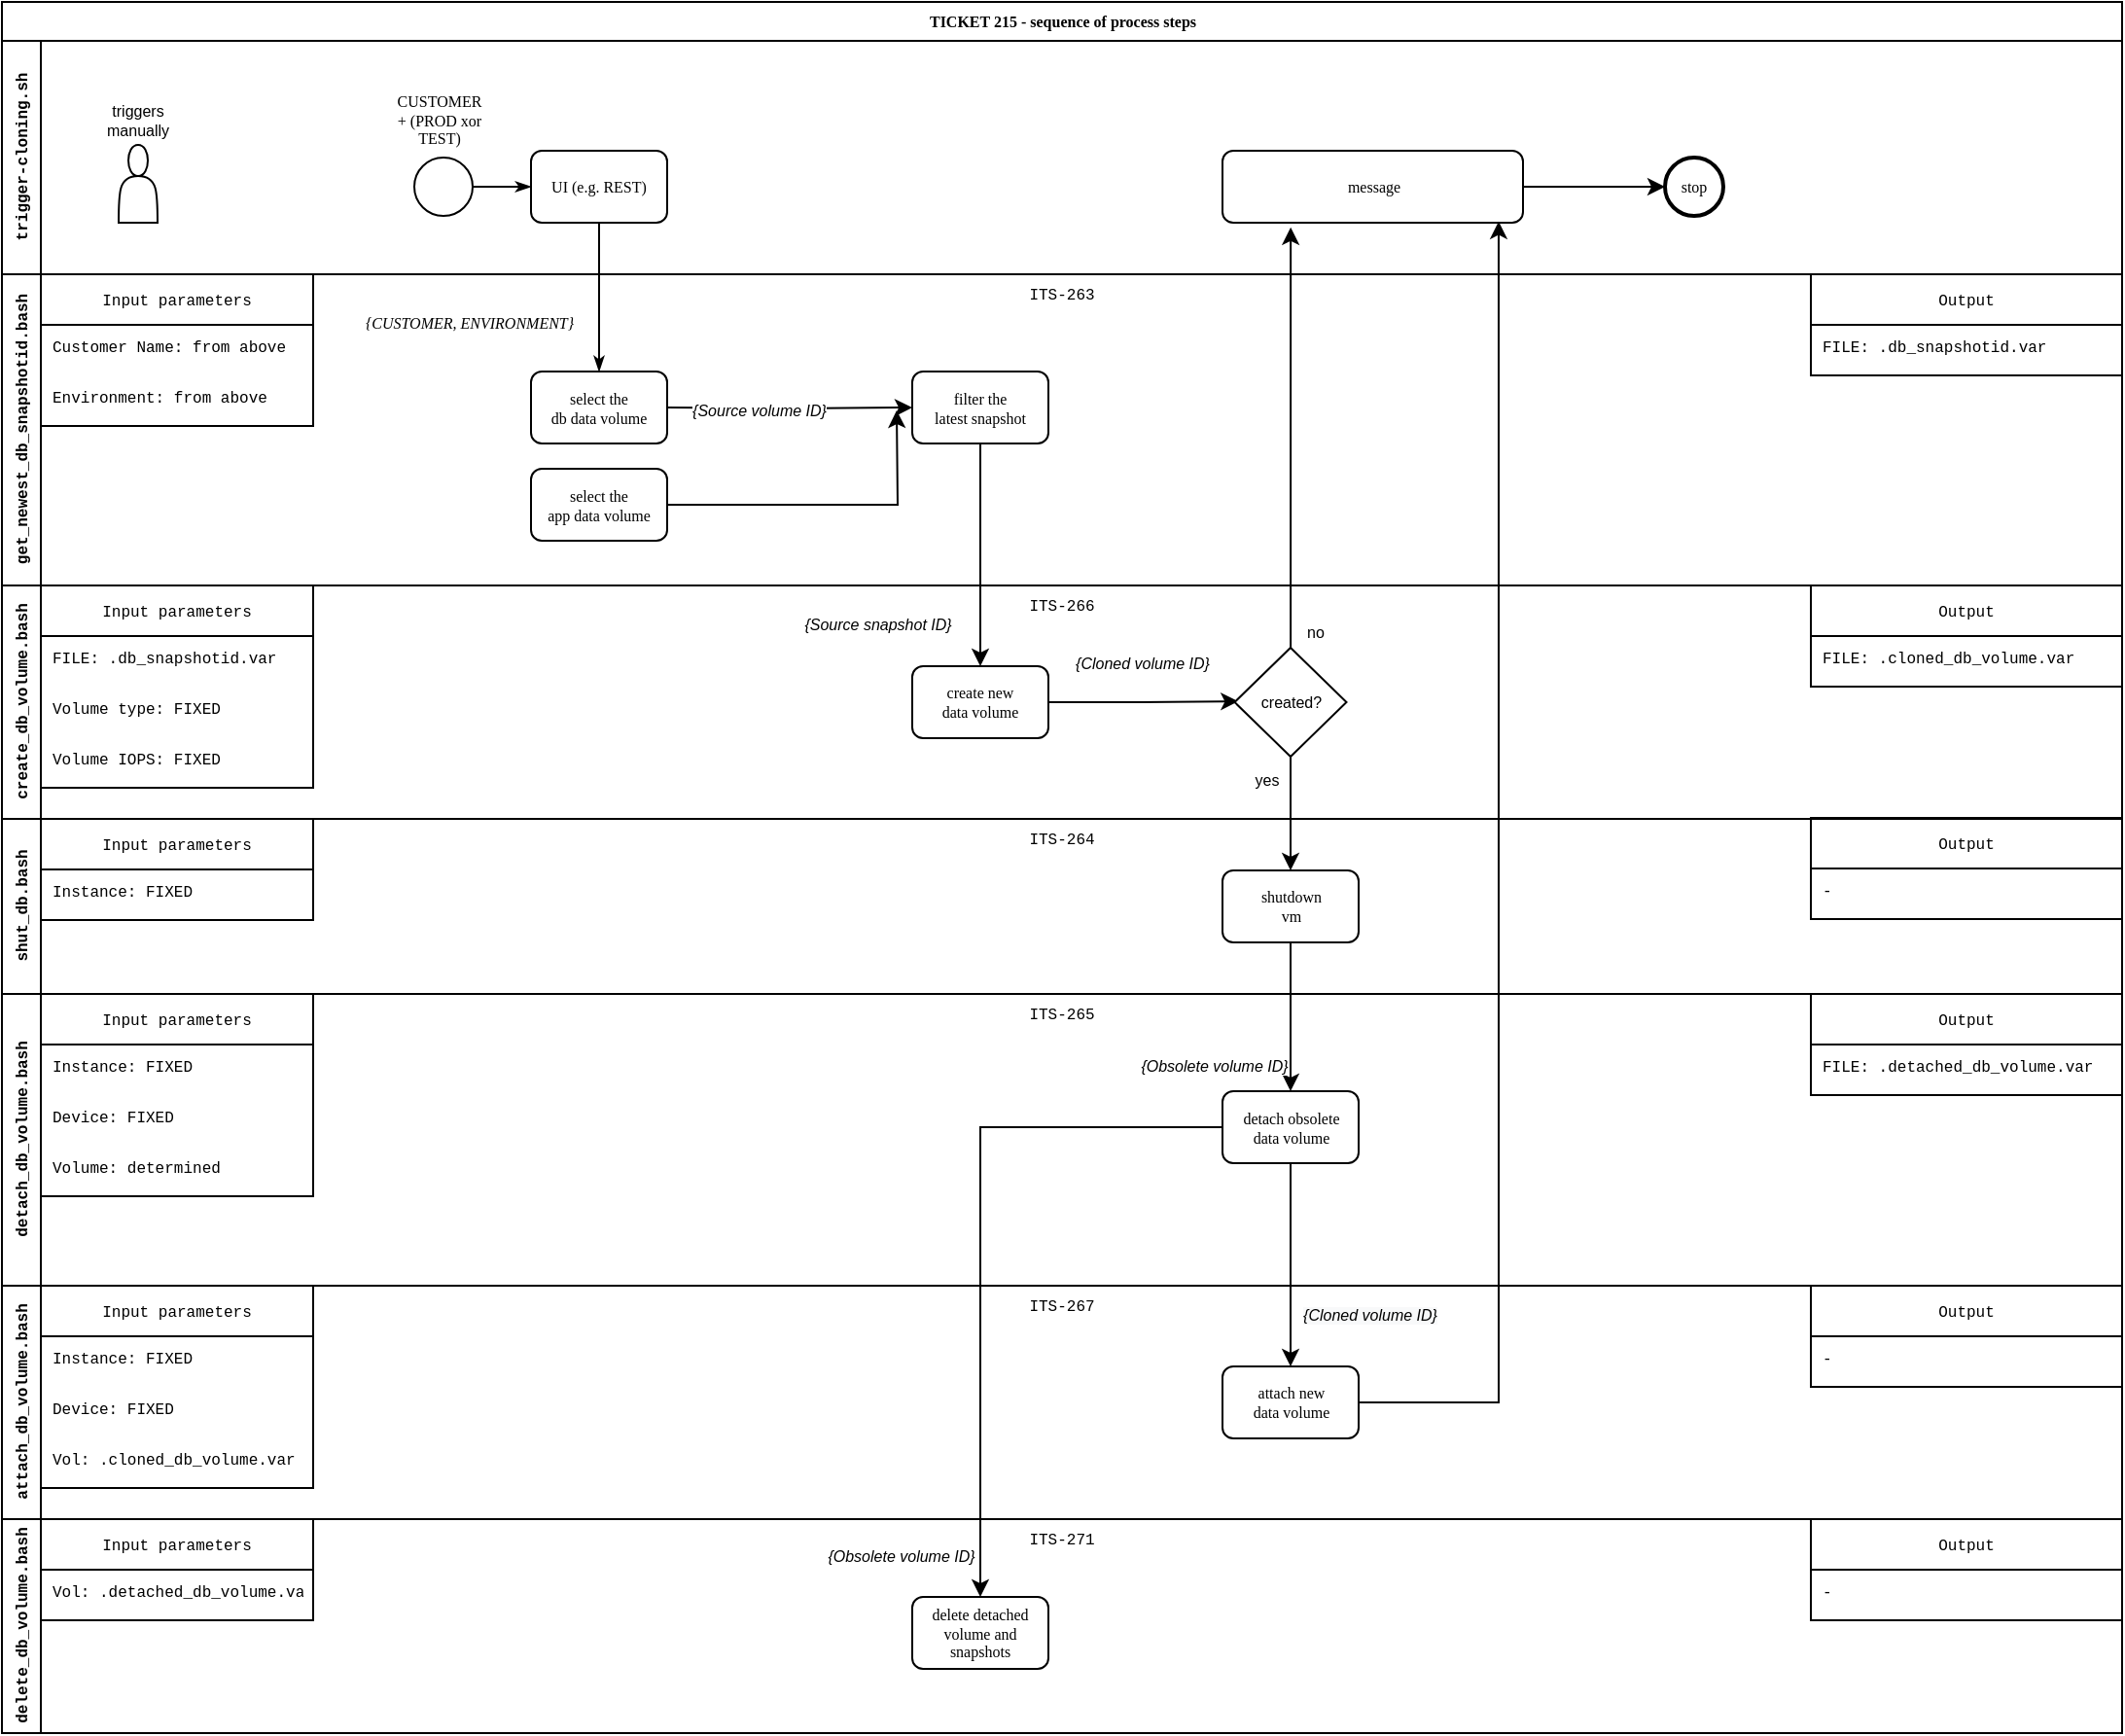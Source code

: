 <mxfile version="16.6.1" type="github">
  <diagram name="Page-1" id="c7488fd3-1785-93aa-aadb-54a6760d102a">
    <mxGraphModel dx="721" dy="310" grid="1" gridSize="10" guides="1" tooltips="1" connect="1" arrows="1" fold="1" page="1" pageScale="1" pageWidth="1169" pageHeight="827" background="none" math="0" shadow="0">
      <root>
        <mxCell id="0" />
        <mxCell id="1" parent="0" />
        <mxCell id="2b4e8129b02d487f-1" value="TICKET 215 - sequence of process steps" style="swimlane;html=1;childLayout=stackLayout;horizontal=1;startSize=20;horizontalStack=0;rounded=0;shadow=0;labelBackgroundColor=none;strokeWidth=1;fontFamily=Verdana;fontSize=8;align=center;" parent="1" vertex="1">
          <mxGeometry x="190" y="100" width="1090" height="890" as="geometry" />
        </mxCell>
        <mxCell id="2b4e8129b02d487f-2" value="trigger-cloning.sh" style="swimlane;html=1;startSize=20;horizontal=0;fontFamily=Courier New;fontSize=8;" parent="2b4e8129b02d487f-1" vertex="1">
          <mxGeometry y="20" width="1090" height="120" as="geometry" />
        </mxCell>
        <mxCell id="2b4e8129b02d487f-18" style="edgeStyle=orthogonalEdgeStyle;rounded=0;html=1;labelBackgroundColor=none;startArrow=none;startFill=0;startSize=5;endArrow=classicThin;endFill=1;endSize=5;jettySize=auto;orthogonalLoop=1;strokeWidth=1;fontFamily=Verdana;fontSize=8" parent="2b4e8129b02d487f-2" source="2b4e8129b02d487f-5" target="2b4e8129b02d487f-6" edge="1">
          <mxGeometry relative="1" as="geometry" />
        </mxCell>
        <mxCell id="2b4e8129b02d487f-5" value="CUSTOMER + (PROD xor TEST)" style="ellipse;whiteSpace=wrap;html=1;rounded=0;shadow=0;labelBackgroundColor=none;strokeWidth=1;fontFamily=Verdana;fontSize=8;align=center;movableLabel=1;" parent="2b4e8129b02d487f-2" vertex="1">
          <mxGeometry x="212" y="60" width="30" height="30" as="geometry">
            <mxPoint x="-2" y="-34" as="offset" />
          </mxGeometry>
        </mxCell>
        <mxCell id="2b4e8129b02d487f-6" value="UI (e.g. REST)" style="rounded=1;whiteSpace=wrap;html=1;shadow=0;labelBackgroundColor=none;strokeWidth=1;fontFamily=Verdana;fontSize=8;align=center;" parent="2b4e8129b02d487f-2" vertex="1">
          <mxGeometry x="272" y="56.5" width="70" height="37" as="geometry" />
        </mxCell>
        <mxCell id="8-xNJwOsNSznoQY5V4Vt-67" style="edgeStyle=orthogonalEdgeStyle;rounded=0;orthogonalLoop=1;jettySize=auto;html=1;entryX=0;entryY=0.5;entryDx=0;entryDy=0;fontFamily=Courier New;fontSize=8;endArrow=classic;endFill=1;strokeColor=#000000;" parent="2b4e8129b02d487f-2" source="2b4e8129b02d487f-9" target="2b4e8129b02d487f-11" edge="1">
          <mxGeometry relative="1" as="geometry" />
        </mxCell>
        <mxCell id="2b4e8129b02d487f-9" value="message" style="rounded=1;whiteSpace=wrap;html=1;shadow=0;labelBackgroundColor=none;strokeWidth=1;fontFamily=Verdana;fontSize=8;align=center;" parent="2b4e8129b02d487f-2" vertex="1">
          <mxGeometry x="627.5" y="56.5" width="154.5" height="37" as="geometry" />
        </mxCell>
        <mxCell id="2b4e8129b02d487f-11" value="stop" style="ellipse;whiteSpace=wrap;html=1;rounded=0;shadow=0;labelBackgroundColor=none;strokeWidth=2;fontFamily=Verdana;fontSize=8;align=center;" parent="2b4e8129b02d487f-2" vertex="1">
          <mxGeometry x="855" y="60" width="30" height="30" as="geometry" />
        </mxCell>
        <mxCell id="8-xNJwOsNSznoQY5V4Vt-18" value="triggers&lt;br&gt;manually" style="shape=actor;whiteSpace=wrap;html=1;fontSize=8;labelPadding=0;strokeOpacity=100;movableLabel=1;align=center;" parent="2b4e8129b02d487f-2" vertex="1">
          <mxGeometry x="60" y="53.5" width="20" height="40" as="geometry">
            <mxPoint y="-33" as="offset" />
          </mxGeometry>
        </mxCell>
        <mxCell id="2b4e8129b02d487f-24" value="&lt;i&gt;&lt;br&gt;{CUSTOMER, ENVIRONMENT}&lt;/i&gt;" style="edgeStyle=orthogonalEdgeStyle;rounded=0;html=1;labelBackgroundColor=none;startArrow=none;startFill=0;startSize=5;endArrow=classicThin;endFill=1;endSize=5;jettySize=auto;orthogonalLoop=1;strokeWidth=1;fontFamily=Verdana;fontSize=8;fontColor=#000000;" parent="2b4e8129b02d487f-1" source="2b4e8129b02d487f-6" target="2b4e8129b02d487f-12" edge="1">
          <mxGeometry x="0.216" y="-67" relative="1" as="geometry">
            <mxPoint as="offset" />
          </mxGeometry>
        </mxCell>
        <mxCell id="2b4e8129b02d487f-3" value="get_newest_db_snapshotid.bash" style="swimlane;html=1;startSize=20;horizontal=0;fontSize=8;fontFamily=Courier New;" parent="2b4e8129b02d487f-1" vertex="1">
          <mxGeometry y="140" width="1090" height="160" as="geometry" />
        </mxCell>
        <mxCell id="8-xNJwOsNSznoQY5V4Vt-2" value="&lt;font style=&quot;font-size: 8px&quot;&gt;&lt;i&gt;{Source volume ID}&lt;/i&gt;&lt;br&gt;&lt;/font&gt;" style="edgeStyle=orthogonalEdgeStyle;rounded=0;orthogonalLoop=1;jettySize=auto;html=1;exitX=1;exitY=0.5;exitDx=0;exitDy=0;fontColor=#000000;" parent="2b4e8129b02d487f-3" target="8-xNJwOsNSznoQY5V4Vt-1" edge="1">
          <mxGeometry x="0.0" y="17" relative="1" as="geometry">
            <mxPoint x="342" y="68.5" as="sourcePoint" />
            <mxPoint x="412" y="68.5" as="targetPoint" />
            <Array as="points" />
            <mxPoint as="offset" />
          </mxGeometry>
        </mxCell>
        <mxCell id="2b4e8129b02d487f-12" value="select the&lt;br&gt;db data volume" style="rounded=1;whiteSpace=wrap;html=1;shadow=0;labelBackgroundColor=none;strokeWidth=1;fontFamily=Verdana;fontSize=8;align=center;" parent="2b4e8129b02d487f-3" vertex="1">
          <mxGeometry x="272" y="50.0" width="70" height="37" as="geometry" />
        </mxCell>
        <mxCell id="8-xNJwOsNSznoQY5V4Vt-1" value="filter the&lt;br&gt;latest snapshot" style="rounded=1;whiteSpace=wrap;html=1;shadow=0;labelBackgroundColor=none;strokeWidth=1;fontFamily=Verdana;fontSize=8;align=center;" parent="2b4e8129b02d487f-3" vertex="1">
          <mxGeometry x="468" y="50" width="70" height="37" as="geometry" />
        </mxCell>
        <mxCell id="8-xNJwOsNSznoQY5V4Vt-50" value="ITS-263" style="text;html=1;strokeColor=none;fillColor=none;align=center;verticalAlign=middle;whiteSpace=wrap;overflow=hidden;fontFamily=Courier New;fontSize=8;" parent="2b4e8129b02d487f-3" vertex="1">
          <mxGeometry x="525" width="40" height="20" as="geometry" />
        </mxCell>
        <mxCell id="8-xNJwOsNSznoQY5V4Vt-56" value="Input parameters" style="swimlane;fontStyle=0;childLayout=stackLayout;horizontal=1;startSize=26;fillColor=none;horizontalStack=0;resizeParent=1;resizeParentMax=0;resizeLast=0;collapsible=1;marginBottom=0;fontFamily=Courier New;fontSize=8;strokeWidth=1;" parent="2b4e8129b02d487f-3" vertex="1">
          <mxGeometry x="20" width="140" height="78" as="geometry">
            <mxRectangle x="20" width="80" height="26" as="alternateBounds" />
          </mxGeometry>
        </mxCell>
        <mxCell id="8-xNJwOsNSznoQY5V4Vt-57" value="Customer Name: from above" style="text;strokeColor=none;fillColor=none;align=left;verticalAlign=top;spacingLeft=4;spacingRight=4;overflow=hidden;rotatable=0;points=[[0,0.5],[1,0.5]];portConstraint=eastwest;fontFamily=Courier New;fontSize=8;" parent="8-xNJwOsNSznoQY5V4Vt-56" vertex="1">
          <mxGeometry y="26" width="140" height="26" as="geometry" />
        </mxCell>
        <mxCell id="2IJYUb_n-DRgpL4vrt17-13" value="Environment: from above" style="text;strokeColor=none;fillColor=none;align=left;verticalAlign=top;spacingLeft=4;spacingRight=4;overflow=hidden;rotatable=0;points=[[0,0.5],[1,0.5]];portConstraint=eastwest;fontFamily=Courier New;fontSize=8;" vertex="1" parent="8-xNJwOsNSznoQY5V4Vt-56">
          <mxGeometry y="52" width="140" height="26" as="geometry" />
        </mxCell>
        <mxCell id="8-xNJwOsNSznoQY5V4Vt-61" value="Output" style="swimlane;fontStyle=0;childLayout=stackLayout;horizontal=1;startSize=26;fillColor=none;horizontalStack=0;resizeParent=1;resizeParentMax=0;resizeLast=0;collapsible=1;marginBottom=0;fontFamily=Courier New;fontSize=8;strokeWidth=1;" parent="2b4e8129b02d487f-3" vertex="1">
          <mxGeometry x="930" width="160" height="52" as="geometry">
            <mxRectangle x="20" width="80" height="26" as="alternateBounds" />
          </mxGeometry>
        </mxCell>
        <mxCell id="8-xNJwOsNSznoQY5V4Vt-62" value="FILE: .db_snapshotid.var" style="text;strokeColor=none;fillColor=none;align=left;verticalAlign=top;spacingLeft=4;spacingRight=4;overflow=hidden;rotatable=0;points=[[0,0.5],[1,0.5]];portConstraint=eastwest;fontFamily=Courier New;fontSize=8;" parent="8-xNJwOsNSznoQY5V4Vt-61" vertex="1">
          <mxGeometry y="26" width="160" height="26" as="geometry" />
        </mxCell>
        <mxCell id="2IJYUb_n-DRgpL4vrt17-1" value="select the&lt;br&gt;app data volume" style="rounded=1;whiteSpace=wrap;html=1;shadow=0;labelBackgroundColor=none;strokeWidth=1;fontFamily=Verdana;fontSize=8;align=center;" vertex="1" parent="2b4e8129b02d487f-3">
          <mxGeometry x="272" y="100.0" width="70" height="37" as="geometry" />
        </mxCell>
        <mxCell id="2b4e8129b02d487f-4" value="create_db_volume.bash" style="swimlane;html=1;startSize=20;horizontal=0;fontSize=8;fontFamily=Courier New;" parent="2b4e8129b02d487f-1" vertex="1">
          <mxGeometry y="300" width="1090" height="120" as="geometry">
            <mxRectangle y="320" width="680" height="20" as="alternateBounds" />
          </mxGeometry>
        </mxCell>
        <mxCell id="8-xNJwOsNSznoQY5V4Vt-31" value="&lt;i&gt;{Cloned volume ID}&lt;/i&gt;" style="edgeStyle=orthogonalEdgeStyle;rounded=0;orthogonalLoop=1;jettySize=auto;html=1;entryX=0.033;entryY=0.493;entryDx=0;entryDy=0;entryPerimeter=0;fontSize=8;strokeColor=#000000;fontColor=#000000;" parent="2b4e8129b02d487f-4" source="2b4e8129b02d487f-14" target="8-xNJwOsNSznoQY5V4Vt-23" edge="1">
          <mxGeometry x="-0.014" y="20" relative="1" as="geometry">
            <mxPoint as="offset" />
          </mxGeometry>
        </mxCell>
        <mxCell id="2b4e8129b02d487f-14" value="create new&lt;br&gt;data volume" style="rounded=1;whiteSpace=wrap;html=1;shadow=0;labelBackgroundColor=none;strokeWidth=1;fontFamily=Verdana;fontSize=8;align=center;" parent="2b4e8129b02d487f-4" vertex="1">
          <mxGeometry x="468" y="41.5" width="70" height="37" as="geometry" />
        </mxCell>
        <mxCell id="8-xNJwOsNSznoQY5V4Vt-23" value="created?" style="strokeWidth=1;html=1;shape=mxgraph.flowchart.decision;whiteSpace=wrap;fontSize=8;" parent="2b4e8129b02d487f-4" vertex="1">
          <mxGeometry x="633.75" y="32" width="57.5" height="56" as="geometry" />
        </mxCell>
        <mxCell id="8-xNJwOsNSznoQY5V4Vt-51" value="ITS-266" style="text;html=1;strokeColor=none;fillColor=none;align=center;verticalAlign=middle;whiteSpace=wrap;overflow=hidden;fontFamily=Courier New;fontSize=8;" parent="2b4e8129b02d487f-4" vertex="1">
          <mxGeometry x="525" width="40" height="20" as="geometry" />
        </mxCell>
        <mxCell id="8-xNJwOsNSznoQY5V4Vt-64" value="Input parameters" style="swimlane;fontStyle=0;childLayout=stackLayout;horizontal=1;startSize=26;fillColor=none;horizontalStack=0;resizeParent=1;resizeParentMax=0;resizeLast=0;collapsible=1;marginBottom=0;fontFamily=Courier New;fontSize=8;strokeWidth=1;" parent="2b4e8129b02d487f-4" vertex="1">
          <mxGeometry x="20" width="140" height="104" as="geometry">
            <mxRectangle x="20" width="80" height="26" as="alternateBounds" />
          </mxGeometry>
        </mxCell>
        <mxCell id="8-xNJwOsNSznoQY5V4Vt-65" value="FILE: .db_snapshotid.var" style="text;strokeColor=none;fillColor=none;align=left;verticalAlign=top;spacingLeft=4;spacingRight=4;overflow=hidden;rotatable=0;points=[[0,0.5],[1,0.5]];portConstraint=eastwest;fontFamily=Courier New;fontSize=8;" parent="8-xNJwOsNSznoQY5V4Vt-64" vertex="1">
          <mxGeometry y="26" width="140" height="26" as="geometry" />
        </mxCell>
        <mxCell id="8-xNJwOsNSznoQY5V4Vt-70" value="Volume type: FIXED" style="text;strokeColor=none;fillColor=none;align=left;verticalAlign=top;spacingLeft=4;spacingRight=4;overflow=hidden;rotatable=0;points=[[0,0.5],[1,0.5]];portConstraint=eastwest;fontFamily=Courier New;fontSize=8;" parent="8-xNJwOsNSznoQY5V4Vt-64" vertex="1">
          <mxGeometry y="52" width="140" height="26" as="geometry" />
        </mxCell>
        <mxCell id="8-xNJwOsNSznoQY5V4Vt-71" value="Volume IOPS: FIXED" style="text;strokeColor=none;fillColor=none;align=left;verticalAlign=top;spacingLeft=4;spacingRight=4;overflow=hidden;rotatable=0;points=[[0,0.5],[1,0.5]];portConstraint=eastwest;fontFamily=Courier New;fontSize=8;" parent="8-xNJwOsNSznoQY5V4Vt-64" vertex="1">
          <mxGeometry y="78" width="140" height="26" as="geometry" />
        </mxCell>
        <mxCell id="8-xNJwOsNSznoQY5V4Vt-68" value="Output" style="swimlane;fontStyle=0;childLayout=stackLayout;horizontal=1;startSize=26;fillColor=none;horizontalStack=0;resizeParent=1;resizeParentMax=0;resizeLast=0;collapsible=1;marginBottom=0;fontFamily=Courier New;fontSize=8;strokeWidth=1;" parent="2b4e8129b02d487f-4" vertex="1">
          <mxGeometry x="930" width="160" height="52" as="geometry">
            <mxRectangle x="20" width="80" height="26" as="alternateBounds" />
          </mxGeometry>
        </mxCell>
        <mxCell id="8-xNJwOsNSznoQY5V4Vt-69" value="FILE: .cloned_db_volume.var" style="text;strokeColor=none;fillColor=none;align=left;verticalAlign=top;spacingLeft=4;spacingRight=4;overflow=hidden;rotatable=0;points=[[0,0.5],[1,0.5]];portConstraint=eastwest;fontFamily=Courier New;fontSize=8;" parent="8-xNJwOsNSznoQY5V4Vt-68" vertex="1">
          <mxGeometry y="26" width="160" height="26" as="geometry" />
        </mxCell>
        <mxCell id="8-xNJwOsNSznoQY5V4Vt-3" value="shut_db.bash" style="swimlane;html=1;startSize=20;horizontal=0;fontSize=8;fontFamily=Courier New;" parent="2b4e8129b02d487f-1" vertex="1">
          <mxGeometry y="420" width="1090" height="90" as="geometry">
            <mxRectangle y="470" width="680" height="20" as="alternateBounds" />
          </mxGeometry>
        </mxCell>
        <mxCell id="8-xNJwOsNSznoQY5V4Vt-17" value="shutdown&lt;br&gt;vm" style="rounded=1;whiteSpace=wrap;html=1;shadow=0;labelBackgroundColor=none;strokeWidth=1;fontFamily=Verdana;fontSize=8;align=center;" parent="8-xNJwOsNSznoQY5V4Vt-3" vertex="1">
          <mxGeometry x="627.5" y="26.5" width="70" height="37" as="geometry" />
        </mxCell>
        <mxCell id="8-xNJwOsNSznoQY5V4Vt-52" value="ITS-264" style="text;html=1;strokeColor=none;fillColor=none;align=center;verticalAlign=middle;whiteSpace=wrap;overflow=hidden;fontFamily=Courier New;fontSize=8;" parent="8-xNJwOsNSznoQY5V4Vt-3" vertex="1">
          <mxGeometry x="525" width="40" height="20" as="geometry" />
        </mxCell>
        <mxCell id="8-xNJwOsNSznoQY5V4Vt-72" value="Input parameters" style="swimlane;fontStyle=0;childLayout=stackLayout;horizontal=1;startSize=26;fillColor=none;horizontalStack=0;resizeParent=1;resizeParentMax=0;resizeLast=0;collapsible=1;marginBottom=0;fontFamily=Courier New;fontSize=8;strokeWidth=1;" parent="8-xNJwOsNSznoQY5V4Vt-3" vertex="1">
          <mxGeometry x="20" width="140" height="52" as="geometry">
            <mxRectangle x="20" width="80" height="26" as="alternateBounds" />
          </mxGeometry>
        </mxCell>
        <mxCell id="8-xNJwOsNSznoQY5V4Vt-73" value="Instance: FIXED" style="text;strokeColor=none;fillColor=none;align=left;verticalAlign=top;spacingLeft=4;spacingRight=4;overflow=hidden;rotatable=0;points=[[0,0.5],[1,0.5]];portConstraint=eastwest;fontFamily=Courier New;fontSize=8;" parent="8-xNJwOsNSznoQY5V4Vt-72" vertex="1">
          <mxGeometry y="26" width="140" height="26" as="geometry" />
        </mxCell>
        <mxCell id="8-xNJwOsNSznoQY5V4Vt-75" value="Output" style="swimlane;fontStyle=0;childLayout=stackLayout;horizontal=1;startSize=26;fillColor=none;horizontalStack=0;resizeParent=1;resizeParentMax=0;resizeLast=0;collapsible=1;marginBottom=0;fontFamily=Courier New;fontSize=8;strokeWidth=1;" parent="8-xNJwOsNSznoQY5V4Vt-3" vertex="1">
          <mxGeometry x="930" y="-0.5" width="160" height="52" as="geometry">
            <mxRectangle x="20" width="80" height="26" as="alternateBounds" />
          </mxGeometry>
        </mxCell>
        <mxCell id="8-xNJwOsNSznoQY5V4Vt-76" value="-" style="text;strokeColor=none;fillColor=none;align=left;verticalAlign=top;spacingLeft=4;spacingRight=4;overflow=hidden;rotatable=0;points=[[0,0.5],[1,0.5]];portConstraint=eastwest;fontFamily=Courier New;fontSize=8;" parent="8-xNJwOsNSznoQY5V4Vt-75" vertex="1">
          <mxGeometry y="26" width="160" height="26" as="geometry" />
        </mxCell>
        <mxCell id="8-xNJwOsNSznoQY5V4Vt-11" value="&lt;i&gt;{Source snapshot ID}&lt;/i&gt;" style="edgeStyle=orthogonalEdgeStyle;rounded=0;orthogonalLoop=1;jettySize=auto;html=1;fontSize=8;fontColor=#000000;" parent="2b4e8129b02d487f-1" source="8-xNJwOsNSznoQY5V4Vt-1" target="2b4e8129b02d487f-14" edge="1">
          <mxGeometry x="0.625" y="-53" relative="1" as="geometry">
            <mxPoint as="offset" />
          </mxGeometry>
        </mxCell>
        <mxCell id="8-xNJwOsNSznoQY5V4Vt-13" value="detach_db_volume.bash" style="swimlane;html=1;startSize=20;horizontal=0;fontSize=8;fontFamily=Courier New;" parent="2b4e8129b02d487f-1" vertex="1">
          <mxGeometry y="510" width="1090" height="150" as="geometry">
            <mxRectangle y="620" width="680" height="20" as="alternateBounds" />
          </mxGeometry>
        </mxCell>
        <mxCell id="8-xNJwOsNSznoQY5V4Vt-27" value="detach obsolete&lt;br&gt;data volume" style="rounded=1;whiteSpace=wrap;html=1;shadow=0;labelBackgroundColor=none;strokeWidth=1;fontFamily=Verdana;fontSize=8;align=center;" parent="8-xNJwOsNSznoQY5V4Vt-13" vertex="1">
          <mxGeometry x="627.5" y="50" width="70" height="37" as="geometry" />
        </mxCell>
        <mxCell id="8-xNJwOsNSznoQY5V4Vt-53" value="ITS-265" style="text;html=1;strokeColor=none;fillColor=none;align=center;verticalAlign=middle;whiteSpace=wrap;overflow=hidden;fontFamily=Courier New;fontSize=8;" parent="8-xNJwOsNSznoQY5V4Vt-13" vertex="1">
          <mxGeometry x="525" width="40" height="20" as="geometry" />
        </mxCell>
        <mxCell id="8-xNJwOsNSznoQY5V4Vt-77" value="Input parameters" style="swimlane;fontStyle=0;childLayout=stackLayout;horizontal=1;startSize=26;fillColor=none;horizontalStack=0;resizeParent=1;resizeParentMax=0;resizeLast=0;collapsible=1;marginBottom=0;fontFamily=Courier New;fontSize=8;strokeWidth=1;" parent="8-xNJwOsNSznoQY5V4Vt-13" vertex="1">
          <mxGeometry x="20" width="140" height="104" as="geometry">
            <mxRectangle x="20" width="80" height="26" as="alternateBounds" />
          </mxGeometry>
        </mxCell>
        <mxCell id="8-xNJwOsNSznoQY5V4Vt-81" value="Instance: FIXED" style="text;strokeColor=none;fillColor=none;align=left;verticalAlign=top;spacingLeft=4;spacingRight=4;overflow=hidden;rotatable=0;points=[[0,0.5],[1,0.5]];portConstraint=eastwest;fontFamily=Courier New;fontSize=8;" parent="8-xNJwOsNSznoQY5V4Vt-77" vertex="1">
          <mxGeometry y="26" width="140" height="26" as="geometry" />
        </mxCell>
        <mxCell id="8-xNJwOsNSznoQY5V4Vt-80" value="Device: FIXED" style="text;strokeColor=none;fillColor=none;align=left;verticalAlign=top;spacingLeft=4;spacingRight=4;overflow=hidden;rotatable=0;points=[[0,0.5],[1,0.5]];portConstraint=eastwest;fontFamily=Courier New;fontSize=8;" parent="8-xNJwOsNSznoQY5V4Vt-77" vertex="1">
          <mxGeometry y="52" width="140" height="26" as="geometry" />
        </mxCell>
        <mxCell id="8-xNJwOsNSznoQY5V4Vt-84" value="Volume: determined" style="text;strokeColor=none;fillColor=none;align=left;verticalAlign=top;spacingLeft=4;spacingRight=4;overflow=hidden;rotatable=0;points=[[0,0.5],[1,0.5]];portConstraint=eastwest;fontFamily=Courier New;fontSize=8;" parent="8-xNJwOsNSznoQY5V4Vt-77" vertex="1">
          <mxGeometry y="78" width="140" height="26" as="geometry" />
        </mxCell>
        <mxCell id="8-xNJwOsNSznoQY5V4Vt-82" value="Output" style="swimlane;fontStyle=0;childLayout=stackLayout;horizontal=1;startSize=26;fillColor=none;horizontalStack=0;resizeParent=1;resizeParentMax=0;resizeLast=0;collapsible=1;marginBottom=0;fontFamily=Courier New;fontSize=8;strokeWidth=1;" parent="8-xNJwOsNSznoQY5V4Vt-13" vertex="1">
          <mxGeometry x="930" width="160" height="52" as="geometry">
            <mxRectangle x="20" width="80" height="26" as="alternateBounds" />
          </mxGeometry>
        </mxCell>
        <mxCell id="8-xNJwOsNSznoQY5V4Vt-83" value="FILE: .detached_db_volume.var" style="text;strokeColor=none;fillColor=none;align=left;verticalAlign=top;spacingLeft=4;spacingRight=4;overflow=hidden;rotatable=0;points=[[0,0.5],[1,0.5]];portConstraint=eastwest;fontFamily=Courier New;fontSize=8;" parent="8-xNJwOsNSznoQY5V4Vt-82" vertex="1">
          <mxGeometry y="26" width="160" height="26" as="geometry" />
        </mxCell>
        <mxCell id="8-xNJwOsNSznoQY5V4Vt-14" value="attach_db_volume.bash" style="swimlane;html=1;startSize=20;horizontal=0;fontSize=8;fontFamily=Courier New;" parent="2b4e8129b02d487f-1" vertex="1">
          <mxGeometry y="660" width="1090" height="120" as="geometry">
            <mxRectangle y="690" width="680" height="20" as="alternateBounds" />
          </mxGeometry>
        </mxCell>
        <mxCell id="8-xNJwOsNSznoQY5V4Vt-37" value="attach new&lt;br&gt;data volume" style="rounded=1;whiteSpace=wrap;html=1;shadow=0;labelBackgroundColor=none;strokeWidth=1;fontFamily=Verdana;fontSize=8;align=center;" parent="8-xNJwOsNSznoQY5V4Vt-14" vertex="1">
          <mxGeometry x="627.5" y="41.5" width="70" height="37" as="geometry" />
        </mxCell>
        <mxCell id="8-xNJwOsNSznoQY5V4Vt-54" value="ITS-267" style="text;html=1;strokeColor=none;fillColor=none;align=center;verticalAlign=middle;whiteSpace=wrap;overflow=hidden;fontFamily=Courier New;fontSize=8;" parent="8-xNJwOsNSznoQY5V4Vt-14" vertex="1">
          <mxGeometry x="525" width="40" height="20" as="geometry" />
        </mxCell>
        <mxCell id="8-xNJwOsNSznoQY5V4Vt-85" value="Input parameters" style="swimlane;fontStyle=0;childLayout=stackLayout;horizontal=1;startSize=26;fillColor=none;horizontalStack=0;resizeParent=1;resizeParentMax=0;resizeLast=0;collapsible=1;marginBottom=0;fontFamily=Courier New;fontSize=8;strokeWidth=1;" parent="8-xNJwOsNSznoQY5V4Vt-14" vertex="1">
          <mxGeometry x="20" width="140" height="104" as="geometry">
            <mxRectangle x="20" width="80" height="26" as="alternateBounds" />
          </mxGeometry>
        </mxCell>
        <mxCell id="8-xNJwOsNSznoQY5V4Vt-86" value="Instance: FIXED" style="text;strokeColor=none;fillColor=none;align=left;verticalAlign=top;spacingLeft=4;spacingRight=4;overflow=hidden;rotatable=0;points=[[0,0.5],[1,0.5]];portConstraint=eastwest;fontFamily=Courier New;fontSize=8;" parent="8-xNJwOsNSznoQY5V4Vt-85" vertex="1">
          <mxGeometry y="26" width="140" height="26" as="geometry" />
        </mxCell>
        <mxCell id="8-xNJwOsNSznoQY5V4Vt-87" value="Device: FIXED" style="text;strokeColor=none;fillColor=none;align=left;verticalAlign=top;spacingLeft=4;spacingRight=4;overflow=hidden;rotatable=0;points=[[0,0.5],[1,0.5]];portConstraint=eastwest;fontFamily=Courier New;fontSize=8;" parent="8-xNJwOsNSznoQY5V4Vt-85" vertex="1">
          <mxGeometry y="52" width="140" height="26" as="geometry" />
        </mxCell>
        <mxCell id="8-xNJwOsNSznoQY5V4Vt-88" value="Vol: .cloned_db_volume.var" style="text;strokeColor=none;fillColor=none;align=left;verticalAlign=top;spacingLeft=4;spacingRight=4;overflow=hidden;rotatable=0;points=[[0,0.5],[1,0.5]];portConstraint=eastwest;fontFamily=Courier New;fontSize=8;" parent="8-xNJwOsNSznoQY5V4Vt-85" vertex="1">
          <mxGeometry y="78" width="140" height="26" as="geometry" />
        </mxCell>
        <mxCell id="8-xNJwOsNSznoQY5V4Vt-89" value="Output" style="swimlane;fontStyle=0;childLayout=stackLayout;horizontal=1;startSize=26;fillColor=none;horizontalStack=0;resizeParent=1;resizeParentMax=0;resizeLast=0;collapsible=1;marginBottom=0;fontFamily=Courier New;fontSize=8;strokeWidth=1;" parent="8-xNJwOsNSznoQY5V4Vt-14" vertex="1">
          <mxGeometry x="930" width="160" height="52" as="geometry">
            <mxRectangle x="20" width="80" height="26" as="alternateBounds" />
          </mxGeometry>
        </mxCell>
        <mxCell id="8-xNJwOsNSznoQY5V4Vt-90" value="-" style="text;strokeColor=none;fillColor=none;align=left;verticalAlign=top;spacingLeft=4;spacingRight=4;overflow=hidden;rotatable=0;points=[[0,0.5],[1,0.5]];portConstraint=eastwest;fontFamily=Courier New;fontSize=8;" parent="8-xNJwOsNSznoQY5V4Vt-89" vertex="1">
          <mxGeometry y="26" width="160" height="26" as="geometry" />
        </mxCell>
        <mxCell id="8-xNJwOsNSznoQY5V4Vt-15" value="delete_db_volume.bash" style="swimlane;html=1;startSize=20;horizontal=0;fontSize=8;fontFamily=Courier New;" parent="2b4e8129b02d487f-1" vertex="1">
          <mxGeometry y="780" width="1090" height="110" as="geometry">
            <mxRectangle y="810" width="680" height="20" as="alternateBounds" />
          </mxGeometry>
        </mxCell>
        <mxCell id="8-xNJwOsNSznoQY5V4Vt-39" value="delete detached&lt;br&gt;volume and snapshots" style="rounded=1;whiteSpace=wrap;html=1;shadow=0;labelBackgroundColor=none;strokeWidth=1;fontFamily=Verdana;fontSize=8;align=center;" parent="8-xNJwOsNSznoQY5V4Vt-15" vertex="1">
          <mxGeometry x="468" y="40" width="70" height="37" as="geometry" />
        </mxCell>
        <mxCell id="8-xNJwOsNSznoQY5V4Vt-55" value="ITS-271" style="text;html=1;strokeColor=none;fillColor=none;align=center;verticalAlign=middle;whiteSpace=wrap;overflow=hidden;fontFamily=Courier New;fontSize=8;" parent="8-xNJwOsNSznoQY5V4Vt-15" vertex="1">
          <mxGeometry x="525" width="40" height="20" as="geometry" />
        </mxCell>
        <mxCell id="8-xNJwOsNSznoQY5V4Vt-91" value="Input parameters" style="swimlane;fontStyle=0;childLayout=stackLayout;horizontal=1;startSize=26;fillColor=none;horizontalStack=0;resizeParent=1;resizeParentMax=0;resizeLast=0;collapsible=1;marginBottom=0;fontFamily=Courier New;fontSize=8;strokeWidth=1;" parent="8-xNJwOsNSznoQY5V4Vt-15" vertex="1">
          <mxGeometry x="20" width="140" height="52" as="geometry">
            <mxRectangle x="20" width="80" height="26" as="alternateBounds" />
          </mxGeometry>
        </mxCell>
        <mxCell id="8-xNJwOsNSznoQY5V4Vt-92" value="Vol: .detached_db_volume.var" style="text;strokeColor=none;fillColor=none;align=left;verticalAlign=top;spacingLeft=4;spacingRight=4;overflow=hidden;rotatable=0;points=[[0,0.5],[1,0.5]];portConstraint=eastwest;fontFamily=Courier New;fontSize=8;" parent="8-xNJwOsNSznoQY5V4Vt-91" vertex="1">
          <mxGeometry y="26" width="140" height="26" as="geometry" />
        </mxCell>
        <mxCell id="8-xNJwOsNSznoQY5V4Vt-93" value="Output" style="swimlane;fontStyle=0;childLayout=stackLayout;horizontal=1;startSize=26;fillColor=none;horizontalStack=0;resizeParent=1;resizeParentMax=0;resizeLast=0;collapsible=1;marginBottom=0;fontFamily=Courier New;fontSize=8;strokeWidth=1;" parent="8-xNJwOsNSznoQY5V4Vt-15" vertex="1">
          <mxGeometry x="930" width="160" height="52" as="geometry">
            <mxRectangle x="20" width="80" height="26" as="alternateBounds" />
          </mxGeometry>
        </mxCell>
        <mxCell id="8-xNJwOsNSznoQY5V4Vt-94" value="-" style="text;strokeColor=none;fillColor=none;align=left;verticalAlign=top;spacingLeft=4;spacingRight=4;overflow=hidden;rotatable=0;points=[[0,0.5],[1,0.5]];portConstraint=eastwest;fontFamily=Courier New;fontSize=8;" parent="8-xNJwOsNSznoQY5V4Vt-93" vertex="1">
          <mxGeometry y="26" width="160" height="26" as="geometry" />
        </mxCell>
        <mxCell id="8-xNJwOsNSznoQY5V4Vt-22" value="yes" style="edgeStyle=orthogonalEdgeStyle;rounded=0;orthogonalLoop=1;jettySize=auto;html=1;entryX=0.5;entryY=0;entryDx=0;entryDy=0;fontSize=8;exitX=0.5;exitY=1;exitDx=0;exitDy=0;exitPerimeter=0;" parent="2b4e8129b02d487f-1" source="8-xNJwOsNSznoQY5V4Vt-23" target="8-xNJwOsNSznoQY5V4Vt-17" edge="1">
          <mxGeometry x="-0.59" y="-12" relative="1" as="geometry">
            <mxPoint x="663" y="390" as="sourcePoint" />
            <mxPoint x="-1" as="offset" />
          </mxGeometry>
        </mxCell>
        <mxCell id="8-xNJwOsNSznoQY5V4Vt-25" value="no" style="edgeStyle=orthogonalEdgeStyle;rounded=0;orthogonalLoop=1;jettySize=auto;html=1;fontSize=8;strokeColor=#000000;entryX=0.227;entryY=1.065;entryDx=0;entryDy=0;entryPerimeter=0;" parent="2b4e8129b02d487f-1" source="8-xNJwOsNSznoQY5V4Vt-23" target="2b4e8129b02d487f-9" edge="1">
          <mxGeometry x="-0.921" y="-12" relative="1" as="geometry">
            <mxPoint as="offset" />
          </mxGeometry>
        </mxCell>
        <mxCell id="8-xNJwOsNSznoQY5V4Vt-28" value="&lt;i&gt;{Obsolete volume ID}&lt;/i&gt;" style="edgeStyle=orthogonalEdgeStyle;rounded=0;orthogonalLoop=1;jettySize=auto;html=1;fontSize=8;strokeColor=#000000;fontColor=#000000;" parent="2b4e8129b02d487f-1" source="8-xNJwOsNSznoQY5V4Vt-17" target="8-xNJwOsNSznoQY5V4Vt-27" edge="1">
          <mxGeometry x="0.641" y="-40" relative="1" as="geometry">
            <mxPoint as="offset" />
          </mxGeometry>
        </mxCell>
        <mxCell id="8-xNJwOsNSznoQY5V4Vt-38" value="&lt;i style=&quot;background-color: rgb(248 , 249 , 250)&quot;&gt;{Cloned volume ID}&lt;/i&gt;" style="edgeStyle=orthogonalEdgeStyle;rounded=0;orthogonalLoop=1;jettySize=auto;html=1;fontSize=8;strokeColor=#000000;fontColor=#000000;" parent="2b4e8129b02d487f-1" source="8-xNJwOsNSznoQY5V4Vt-27" target="8-xNJwOsNSznoQY5V4Vt-37" edge="1">
          <mxGeometry x="0.491" y="40" relative="1" as="geometry">
            <mxPoint as="offset" />
          </mxGeometry>
        </mxCell>
        <mxCell id="8-xNJwOsNSznoQY5V4Vt-40" value="&lt;i&gt;{Obsolete volume ID}&lt;/i&gt;" style="edgeStyle=orthogonalEdgeStyle;rounded=0;orthogonalLoop=1;jettySize=auto;html=1;exitX=0;exitY=0.5;exitDx=0;exitDy=0;entryX=0.5;entryY=0;entryDx=0;entryDy=0;fontSize=8;endArrow=classic;endFill=1;strokeColor=#000000;fontColor=#000000;" parent="2b4e8129b02d487f-1" source="8-xNJwOsNSznoQY5V4Vt-27" target="8-xNJwOsNSznoQY5V4Vt-39" edge="1">
          <mxGeometry x="0.884" y="-41" relative="1" as="geometry">
            <mxPoint as="offset" />
          </mxGeometry>
        </mxCell>
        <mxCell id="8-xNJwOsNSznoQY5V4Vt-47" style="edgeStyle=orthogonalEdgeStyle;rounded=0;orthogonalLoop=1;jettySize=auto;html=1;exitX=1;exitY=0.5;exitDx=0;exitDy=0;entryX=0.919;entryY=0.982;entryDx=0;entryDy=0;entryPerimeter=0;fontSize=8;endArrow=classic;endFill=1;strokeColor=#000000;" parent="2b4e8129b02d487f-1" source="8-xNJwOsNSznoQY5V4Vt-37" target="2b4e8129b02d487f-9" edge="1">
          <mxGeometry relative="1" as="geometry" />
        </mxCell>
        <mxCell id="2IJYUb_n-DRgpL4vrt17-2" style="edgeStyle=orthogonalEdgeStyle;rounded=0;orthogonalLoop=1;jettySize=auto;html=1;" edge="1" parent="1" source="2IJYUb_n-DRgpL4vrt17-1">
          <mxGeometry relative="1" as="geometry">
            <mxPoint x="650" y="310" as="targetPoint" />
          </mxGeometry>
        </mxCell>
      </root>
    </mxGraphModel>
  </diagram>
</mxfile>
